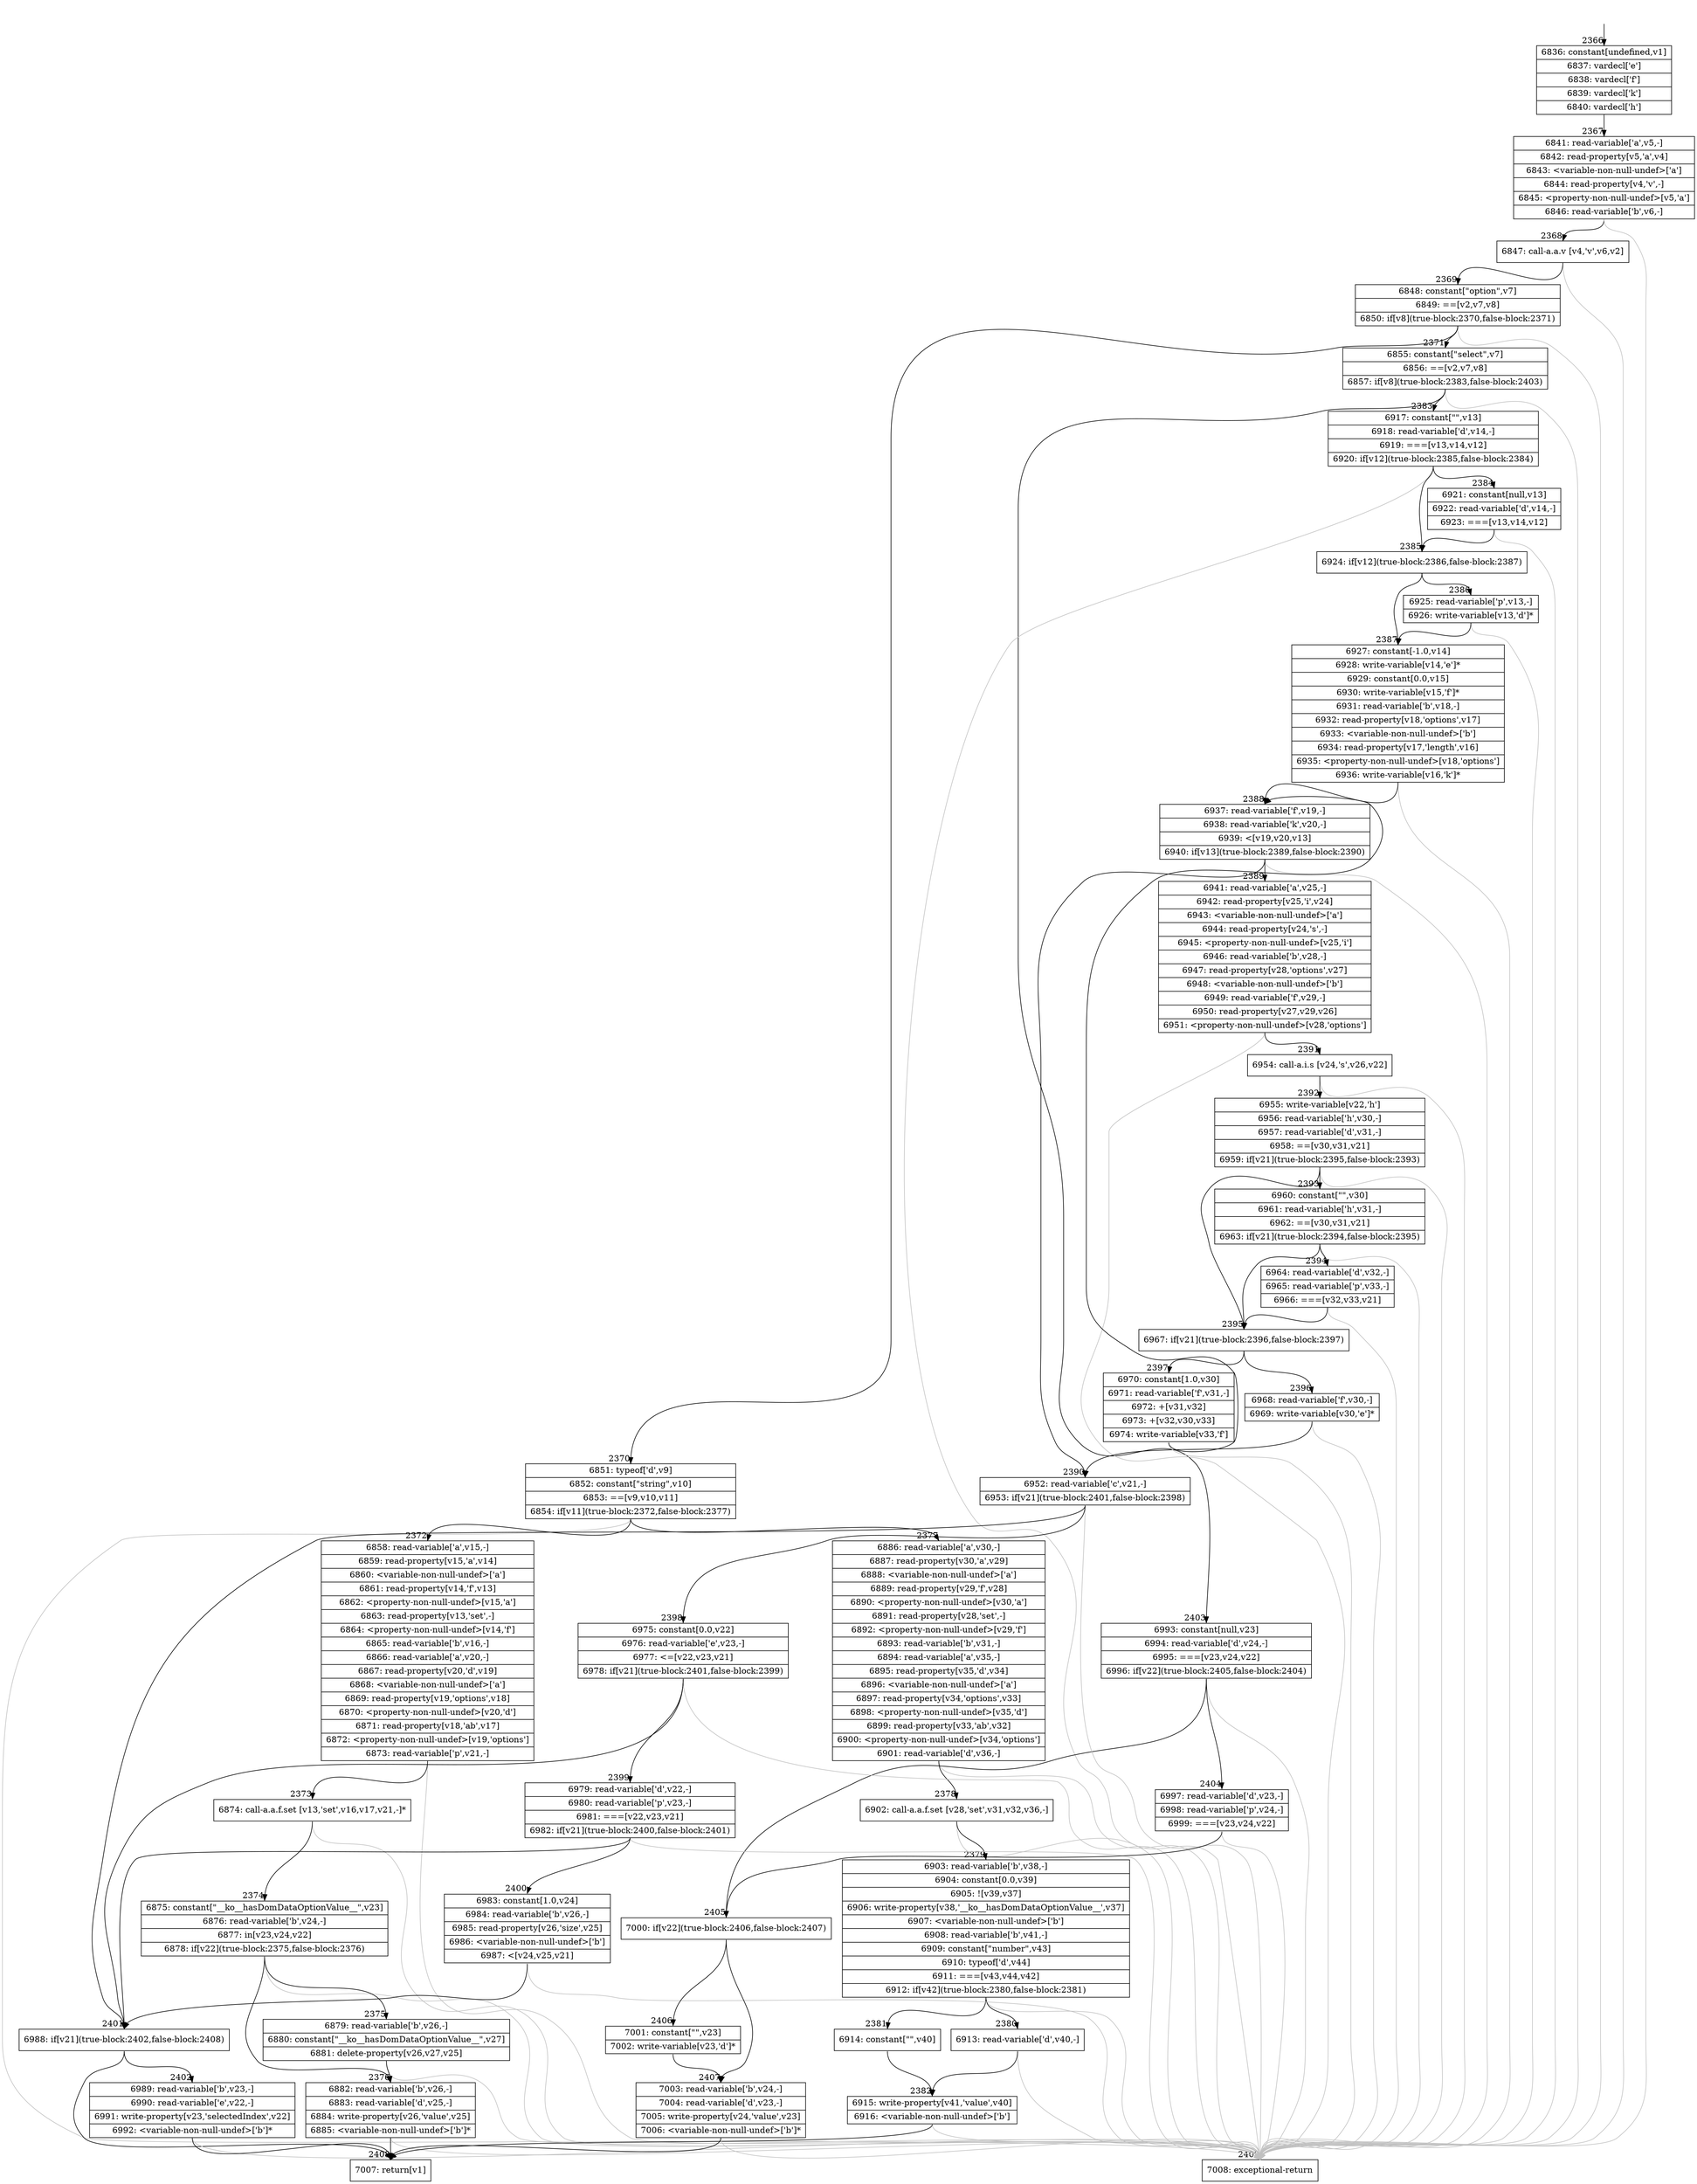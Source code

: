 digraph {
rankdir="TD"
BB_entry203[shape=none,label=""];
BB_entry203 -> BB2366 [tailport=s, headport=n, headlabel="    2366"]
BB2366 [shape=record label="{6836: constant[undefined,v1]|6837: vardecl['e']|6838: vardecl['f']|6839: vardecl['k']|6840: vardecl['h']}" ] 
BB2366 -> BB2367 [tailport=s, headport=n, headlabel="      2367"]
BB2367 [shape=record label="{6841: read-variable['a',v5,-]|6842: read-property[v5,'a',v4]|6843: \<variable-non-null-undef\>['a']|6844: read-property[v4,'v',-]|6845: \<property-non-null-undef\>[v5,'a']|6846: read-variable['b',v6,-]}" ] 
BB2367 -> BB2368 [tailport=s, headport=n, headlabel="      2368"]
BB2367 -> BB2409 [tailport=s, headport=n, color=gray, headlabel="      2409"]
BB2368 [shape=record label="{6847: call-a.a.v [v4,'v',v6,v2]}" ] 
BB2368 -> BB2369 [tailport=s, headport=n, headlabel="      2369"]
BB2368 -> BB2409 [tailport=s, headport=n, color=gray]
BB2369 [shape=record label="{6848: constant[\"option\",v7]|6849: ==[v2,v7,v8]|6850: if[v8](true-block:2370,false-block:2371)}" ] 
BB2369 -> BB2370 [tailport=s, headport=n, headlabel="      2370"]
BB2369 -> BB2371 [tailport=s, headport=n, headlabel="      2371"]
BB2369 -> BB2409 [tailport=s, headport=n, color=gray]
BB2370 [shape=record label="{6851: typeof['d',v9]|6852: constant[\"string\",v10]|6853: ==[v9,v10,v11]|6854: if[v11](true-block:2372,false-block:2377)}" ] 
BB2370 -> BB2372 [tailport=s, headport=n, headlabel="      2372"]
BB2370 -> BB2377 [tailport=s, headport=n, headlabel="      2377"]
BB2370 -> BB2409 [tailport=s, headport=n, color=gray]
BB2371 [shape=record label="{6855: constant[\"select\",v7]|6856: ==[v2,v7,v8]|6857: if[v8](true-block:2383,false-block:2403)}" ] 
BB2371 -> BB2383 [tailport=s, headport=n, headlabel="      2383"]
BB2371 -> BB2403 [tailport=s, headport=n, headlabel="      2403"]
BB2371 -> BB2409 [tailport=s, headport=n, color=gray]
BB2372 [shape=record label="{6858: read-variable['a',v15,-]|6859: read-property[v15,'a',v14]|6860: \<variable-non-null-undef\>['a']|6861: read-property[v14,'f',v13]|6862: \<property-non-null-undef\>[v15,'a']|6863: read-property[v13,'set',-]|6864: \<property-non-null-undef\>[v14,'f']|6865: read-variable['b',v16,-]|6866: read-variable['a',v20,-]|6867: read-property[v20,'d',v19]|6868: \<variable-non-null-undef\>['a']|6869: read-property[v19,'options',v18]|6870: \<property-non-null-undef\>[v20,'d']|6871: read-property[v18,'ab',v17]|6872: \<property-non-null-undef\>[v19,'options']|6873: read-variable['p',v21,-]}" ] 
BB2372 -> BB2373 [tailport=s, headport=n, headlabel="      2373"]
BB2372 -> BB2409 [tailport=s, headport=n, color=gray]
BB2373 [shape=record label="{6874: call-a.a.f.set [v13,'set',v16,v17,v21,-]*}" ] 
BB2373 -> BB2374 [tailport=s, headport=n, headlabel="      2374"]
BB2373 -> BB2409 [tailport=s, headport=n, color=gray]
BB2374 [shape=record label="{6875: constant[\"__ko__hasDomDataOptionValue__\",v23]|6876: read-variable['b',v24,-]|6877: in[v23,v24,v22]|6878: if[v22](true-block:2375,false-block:2376)}" ] 
BB2374 -> BB2376 [tailport=s, headport=n, headlabel="      2376"]
BB2374 -> BB2375 [tailport=s, headport=n, headlabel="      2375"]
BB2374 -> BB2409 [tailport=s, headport=n, color=gray]
BB2375 [shape=record label="{6879: read-variable['b',v26,-]|6880: constant[\"__ko__hasDomDataOptionValue__\",v27]|6881: delete-property[v26,v27,v25]}" ] 
BB2375 -> BB2376 [tailport=s, headport=n]
BB2375 -> BB2409 [tailport=s, headport=n, color=gray]
BB2376 [shape=record label="{6882: read-variable['b',v26,-]|6883: read-variable['d',v25,-]|6884: write-property[v26,'value',v25]|6885: \<variable-non-null-undef\>['b']*}" ] 
BB2376 -> BB2408 [tailport=s, headport=n, headlabel="      2408"]
BB2376 -> BB2409 [tailport=s, headport=n, color=gray]
BB2377 [shape=record label="{6886: read-variable['a',v30,-]|6887: read-property[v30,'a',v29]|6888: \<variable-non-null-undef\>['a']|6889: read-property[v29,'f',v28]|6890: \<property-non-null-undef\>[v30,'a']|6891: read-property[v28,'set',-]|6892: \<property-non-null-undef\>[v29,'f']|6893: read-variable['b',v31,-]|6894: read-variable['a',v35,-]|6895: read-property[v35,'d',v34]|6896: \<variable-non-null-undef\>['a']|6897: read-property[v34,'options',v33]|6898: \<property-non-null-undef\>[v35,'d']|6899: read-property[v33,'ab',v32]|6900: \<property-non-null-undef\>[v34,'options']|6901: read-variable['d',v36,-]}" ] 
BB2377 -> BB2378 [tailport=s, headport=n, headlabel="      2378"]
BB2377 -> BB2409 [tailport=s, headport=n, color=gray]
BB2378 [shape=record label="{6902: call-a.a.f.set [v28,'set',v31,v32,v36,-]}" ] 
BB2378 -> BB2379 [tailport=s, headport=n, headlabel="      2379"]
BB2378 -> BB2409 [tailport=s, headport=n, color=gray]
BB2379 [shape=record label="{6903: read-variable['b',v38,-]|6904: constant[0.0,v39]|6905: ![v39,v37]|6906: write-property[v38,'__ko__hasDomDataOptionValue__',v37]|6907: \<variable-non-null-undef\>['b']|6908: read-variable['b',v41,-]|6909: constant[\"number\",v43]|6910: typeof['d',v44]|6911: ===[v43,v44,v42]|6912: if[v42](true-block:2380,false-block:2381)}" ] 
BB2379 -> BB2380 [tailport=s, headport=n, headlabel="      2380"]
BB2379 -> BB2381 [tailport=s, headport=n, headlabel="      2381"]
BB2379 -> BB2409 [tailport=s, headport=n, color=gray]
BB2380 [shape=record label="{6913: read-variable['d',v40,-]}" ] 
BB2380 -> BB2382 [tailport=s, headport=n, headlabel="      2382"]
BB2380 -> BB2409 [tailport=s, headport=n, color=gray]
BB2381 [shape=record label="{6914: constant[\"\",v40]}" ] 
BB2381 -> BB2382 [tailport=s, headport=n]
BB2382 [shape=record label="{6915: write-property[v41,'value',v40]|6916: \<variable-non-null-undef\>['b']}" ] 
BB2382 -> BB2408 [tailport=s, headport=n]
BB2382 -> BB2409 [tailport=s, headport=n, color=gray]
BB2383 [shape=record label="{6917: constant[\"\",v13]|6918: read-variable['d',v14,-]|6919: ===[v13,v14,v12]|6920: if[v12](true-block:2385,false-block:2384)}" ] 
BB2383 -> BB2385 [tailport=s, headport=n, headlabel="      2385"]
BB2383 -> BB2384 [tailport=s, headport=n, headlabel="      2384"]
BB2383 -> BB2409 [tailport=s, headport=n, color=gray]
BB2384 [shape=record label="{6921: constant[null,v13]|6922: read-variable['d',v14,-]|6923: ===[v13,v14,v12]}" ] 
BB2384 -> BB2385 [tailport=s, headport=n]
BB2384 -> BB2409 [tailport=s, headport=n, color=gray]
BB2385 [shape=record label="{6924: if[v12](true-block:2386,false-block:2387)}" ] 
BB2385 -> BB2386 [tailport=s, headport=n, headlabel="      2386"]
BB2385 -> BB2387 [tailport=s, headport=n, headlabel="      2387"]
BB2386 [shape=record label="{6925: read-variable['p',v13,-]|6926: write-variable[v13,'d']*}" ] 
BB2386 -> BB2387 [tailport=s, headport=n]
BB2386 -> BB2409 [tailport=s, headport=n, color=gray]
BB2387 [shape=record label="{6927: constant[-1.0,v14]|6928: write-variable[v14,'e']*|6929: constant[0.0,v15]|6930: write-variable[v15,'f']*|6931: read-variable['b',v18,-]|6932: read-property[v18,'options',v17]|6933: \<variable-non-null-undef\>['b']|6934: read-property[v17,'length',v16]|6935: \<property-non-null-undef\>[v18,'options']|6936: write-variable[v16,'k']*}" ] 
BB2387 -> BB2388 [tailport=s, headport=n, headlabel="      2388"]
BB2387 -> BB2409 [tailport=s, headport=n, color=gray]
BB2388 [shape=record label="{6937: read-variable['f',v19,-]|6938: read-variable['k',v20,-]|6939: \<[v19,v20,v13]|6940: if[v13](true-block:2389,false-block:2390)}" ] 
BB2388 -> BB2389 [tailport=s, headport=n, headlabel="      2389"]
BB2388 -> BB2390 [tailport=s, headport=n, headlabel="      2390"]
BB2388 -> BB2409 [tailport=s, headport=n, color=gray]
BB2389 [shape=record label="{6941: read-variable['a',v25,-]|6942: read-property[v25,'i',v24]|6943: \<variable-non-null-undef\>['a']|6944: read-property[v24,'s',-]|6945: \<property-non-null-undef\>[v25,'i']|6946: read-variable['b',v28,-]|6947: read-property[v28,'options',v27]|6948: \<variable-non-null-undef\>['b']|6949: read-variable['f',v29,-]|6950: read-property[v27,v29,v26]|6951: \<property-non-null-undef\>[v28,'options']}" ] 
BB2389 -> BB2391 [tailport=s, headport=n, headlabel="      2391"]
BB2389 -> BB2409 [tailport=s, headport=n, color=gray]
BB2390 [shape=record label="{6952: read-variable['c',v21,-]|6953: if[v21](true-block:2401,false-block:2398)}" ] 
BB2390 -> BB2401 [tailport=s, headport=n, headlabel="      2401"]
BB2390 -> BB2398 [tailport=s, headport=n, headlabel="      2398"]
BB2390 -> BB2409 [tailport=s, headport=n, color=gray]
BB2391 [shape=record label="{6954: call-a.i.s [v24,'s',v26,v22]}" ] 
BB2391 -> BB2392 [tailport=s, headport=n, headlabel="      2392"]
BB2391 -> BB2409 [tailport=s, headport=n, color=gray]
BB2392 [shape=record label="{6955: write-variable[v22,'h']|6956: read-variable['h',v30,-]|6957: read-variable['d',v31,-]|6958: ==[v30,v31,v21]|6959: if[v21](true-block:2395,false-block:2393)}" ] 
BB2392 -> BB2395 [tailport=s, headport=n, headlabel="      2395"]
BB2392 -> BB2393 [tailport=s, headport=n, headlabel="      2393"]
BB2392 -> BB2409 [tailport=s, headport=n, color=gray]
BB2393 [shape=record label="{6960: constant[\"\",v30]|6961: read-variable['h',v31,-]|6962: ==[v30,v31,v21]|6963: if[v21](true-block:2394,false-block:2395)}" ] 
BB2393 -> BB2395 [tailport=s, headport=n]
BB2393 -> BB2394 [tailport=s, headport=n, headlabel="      2394"]
BB2393 -> BB2409 [tailport=s, headport=n, color=gray]
BB2394 [shape=record label="{6964: read-variable['d',v32,-]|6965: read-variable['p',v33,-]|6966: ===[v32,v33,v21]}" ] 
BB2394 -> BB2395 [tailport=s, headport=n]
BB2394 -> BB2409 [tailport=s, headport=n, color=gray]
BB2395 [shape=record label="{6967: if[v21](true-block:2396,false-block:2397)}" ] 
BB2395 -> BB2396 [tailport=s, headport=n, headlabel="      2396"]
BB2395 -> BB2397 [tailport=s, headport=n, headlabel="      2397"]
BB2396 [shape=record label="{6968: read-variable['f',v30,-]|6969: write-variable[v30,'e']*}" ] 
BB2396 -> BB2390 [tailport=s, headport=n]
BB2396 -> BB2409 [tailport=s, headport=n, color=gray]
BB2397 [shape=record label="{6970: constant[1.0,v30]|6971: read-variable['f',v31,-]|6972: +[v31,v32]|6973: +[v32,v30,v33]|6974: write-variable[v33,'f']}" ] 
BB2397 -> BB2388 [tailport=s, headport=n]
BB2397 -> BB2409 [tailport=s, headport=n, color=gray]
BB2398 [shape=record label="{6975: constant[0.0,v22]|6976: read-variable['e',v23,-]|6977: \<=[v22,v23,v21]|6978: if[v21](true-block:2401,false-block:2399)}" ] 
BB2398 -> BB2401 [tailport=s, headport=n]
BB2398 -> BB2399 [tailport=s, headport=n, headlabel="      2399"]
BB2398 -> BB2409 [tailport=s, headport=n, color=gray]
BB2399 [shape=record label="{6979: read-variable['d',v22,-]|6980: read-variable['p',v23,-]|6981: ===[v22,v23,v21]|6982: if[v21](true-block:2400,false-block:2401)}" ] 
BB2399 -> BB2401 [tailport=s, headport=n]
BB2399 -> BB2400 [tailport=s, headport=n, headlabel="      2400"]
BB2399 -> BB2409 [tailport=s, headport=n, color=gray]
BB2400 [shape=record label="{6983: constant[1.0,v24]|6984: read-variable['b',v26,-]|6985: read-property[v26,'size',v25]|6986: \<variable-non-null-undef\>['b']|6987: \<[v24,v25,v21]}" ] 
BB2400 -> BB2401 [tailport=s, headport=n]
BB2400 -> BB2409 [tailport=s, headport=n, color=gray]
BB2401 [shape=record label="{6988: if[v21](true-block:2402,false-block:2408)}" ] 
BB2401 -> BB2402 [tailport=s, headport=n, headlabel="      2402"]
BB2401 -> BB2408 [tailport=s, headport=n]
BB2402 [shape=record label="{6989: read-variable['b',v23,-]|6990: read-variable['e',v22,-]|6991: write-property[v23,'selectedIndex',v22]|6992: \<variable-non-null-undef\>['b']*}" ] 
BB2402 -> BB2408 [tailport=s, headport=n]
BB2402 -> BB2409 [tailport=s, headport=n, color=gray]
BB2403 [shape=record label="{6993: constant[null,v23]|6994: read-variable['d',v24,-]|6995: ===[v23,v24,v22]|6996: if[v22](true-block:2405,false-block:2404)}" ] 
BB2403 -> BB2405 [tailport=s, headport=n, headlabel="      2405"]
BB2403 -> BB2404 [tailport=s, headport=n, headlabel="      2404"]
BB2403 -> BB2409 [tailport=s, headport=n, color=gray]
BB2404 [shape=record label="{6997: read-variable['d',v23,-]|6998: read-variable['p',v24,-]|6999: ===[v23,v24,v22]}" ] 
BB2404 -> BB2405 [tailport=s, headport=n]
BB2404 -> BB2409 [tailport=s, headport=n, color=gray]
BB2405 [shape=record label="{7000: if[v22](true-block:2406,false-block:2407)}" ] 
BB2405 -> BB2406 [tailport=s, headport=n, headlabel="      2406"]
BB2405 -> BB2407 [tailport=s, headport=n, headlabel="      2407"]
BB2406 [shape=record label="{7001: constant[\"\",v23]|7002: write-variable[v23,'d']*}" ] 
BB2406 -> BB2407 [tailport=s, headport=n]
BB2407 [shape=record label="{7003: read-variable['b',v24,-]|7004: read-variable['d',v23,-]|7005: write-property[v24,'value',v23]|7006: \<variable-non-null-undef\>['b']*}" ] 
BB2407 -> BB2408 [tailport=s, headport=n]
BB2407 -> BB2409 [tailport=s, headport=n, color=gray]
BB2408 [shape=record label="{7007: return[v1]}" ] 
BB2409 [shape=record label="{7008: exceptional-return}" ] 
}
